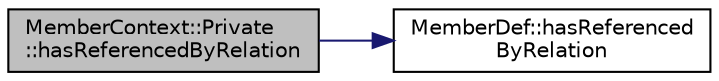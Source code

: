 digraph "MemberContext::Private::hasReferencedByRelation"
{
 // LATEX_PDF_SIZE
  edge [fontname="Helvetica",fontsize="10",labelfontname="Helvetica",labelfontsize="10"];
  node [fontname="Helvetica",fontsize="10",shape=record];
  rankdir="LR";
  Node1 [label="MemberContext::Private\l::hasReferencedByRelation",height=0.2,width=0.4,color="black", fillcolor="grey75", style="filled", fontcolor="black",tooltip=" "];
  Node1 -> Node2 [color="midnightblue",fontsize="10",style="solid",fontname="Helvetica"];
  Node2 [label="MemberDef::hasReferenced\lByRelation",height=0.2,width=0.4,color="black", fillcolor="white", style="filled",URL="$classMemberDef.html#abc1862f5e87a67541a4c40403a95fd81",tooltip=" "];
}
